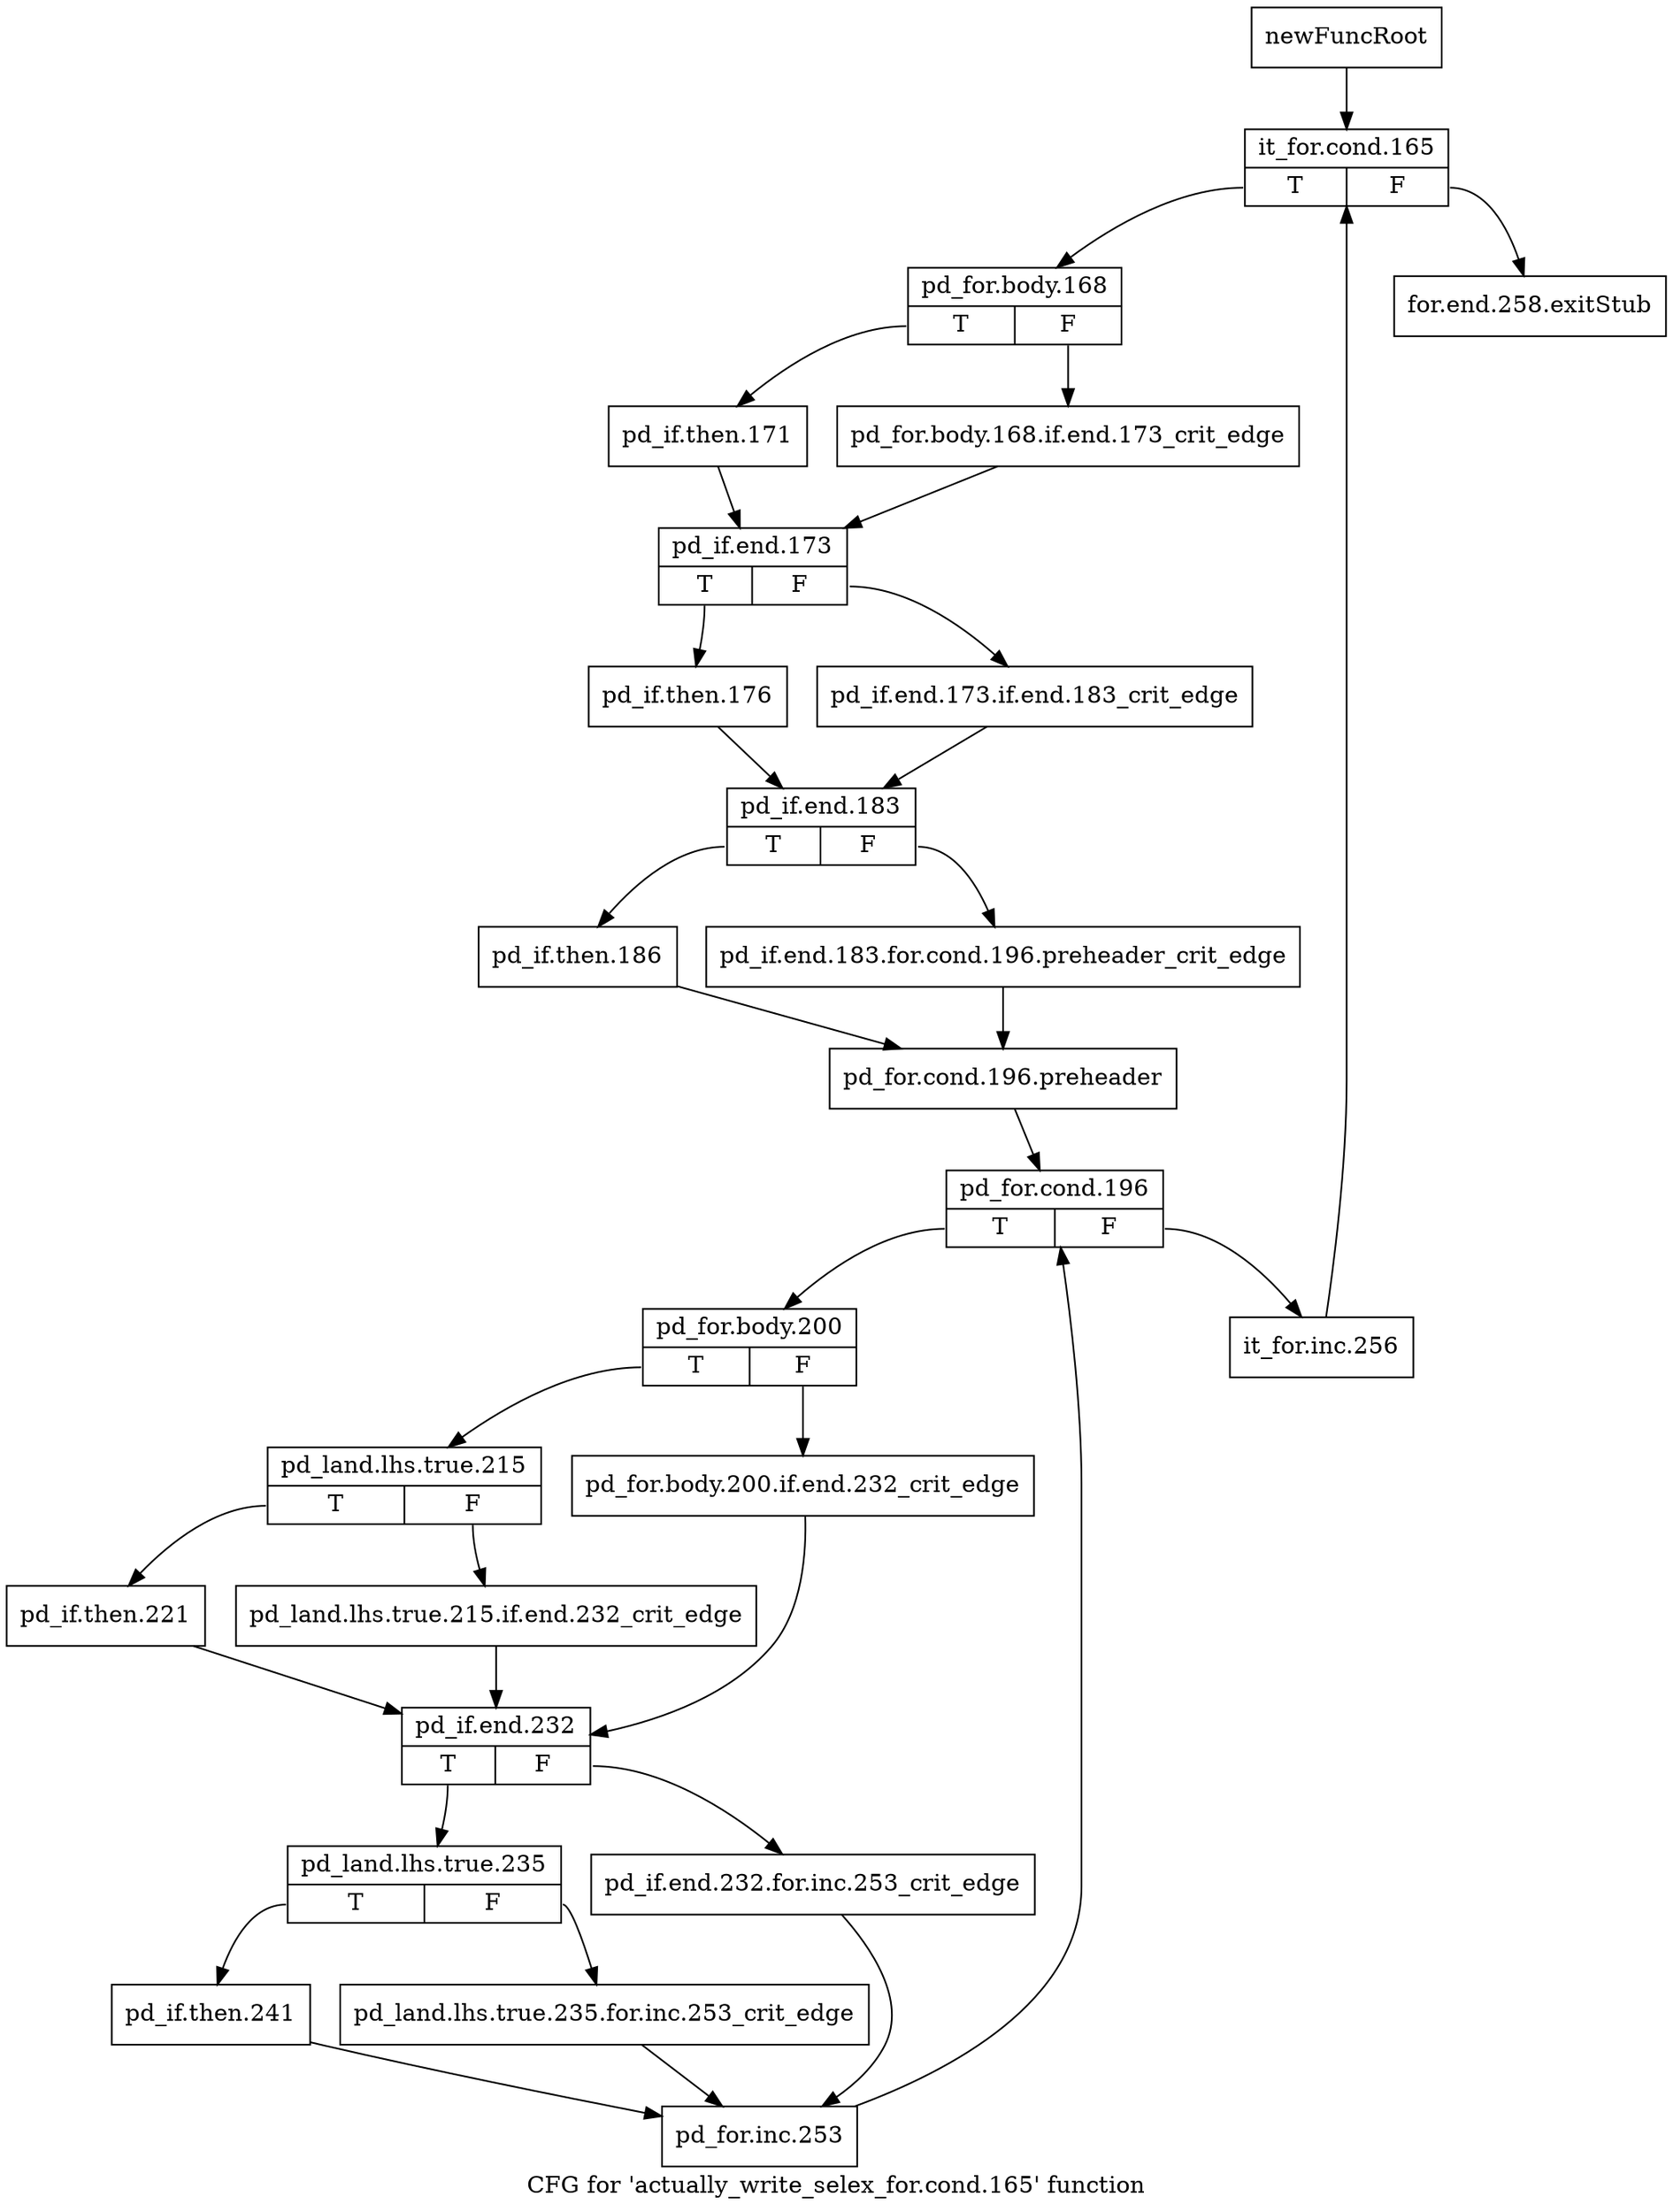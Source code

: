 digraph "CFG for 'actually_write_selex_for.cond.165' function" {
	label="CFG for 'actually_write_selex_for.cond.165' function";

	Node0x33f1630 [shape=record,label="{newFuncRoot}"];
	Node0x33f1630 -> Node0x33f16d0;
	Node0x33f1680 [shape=record,label="{for.end.258.exitStub}"];
	Node0x33f16d0 [shape=record,label="{it_for.cond.165|{<s0>T|<s1>F}}"];
	Node0x33f16d0:s0 -> Node0x33f1720;
	Node0x33f16d0:s1 -> Node0x33f1680;
	Node0x33f1720 [shape=record,label="{pd_for.body.168|{<s0>T|<s1>F}}"];
	Node0x33f1720:s0 -> Node0x33f17c0;
	Node0x33f1720:s1 -> Node0x33f1770;
	Node0x33f1770 [shape=record,label="{pd_for.body.168.if.end.173_crit_edge}"];
	Node0x33f1770 -> Node0x33f1810;
	Node0x33f17c0 [shape=record,label="{pd_if.then.171}"];
	Node0x33f17c0 -> Node0x33f1810;
	Node0x33f1810 [shape=record,label="{pd_if.end.173|{<s0>T|<s1>F}}"];
	Node0x33f1810:s0 -> Node0x33f18b0;
	Node0x33f1810:s1 -> Node0x33f1860;
	Node0x33f1860 [shape=record,label="{pd_if.end.173.if.end.183_crit_edge}"];
	Node0x33f1860 -> Node0x33f1900;
	Node0x33f18b0 [shape=record,label="{pd_if.then.176}"];
	Node0x33f18b0 -> Node0x33f1900;
	Node0x33f1900 [shape=record,label="{pd_if.end.183|{<s0>T|<s1>F}}"];
	Node0x33f1900:s0 -> Node0x33f19a0;
	Node0x33f1900:s1 -> Node0x33f1950;
	Node0x33f1950 [shape=record,label="{pd_if.end.183.for.cond.196.preheader_crit_edge}"];
	Node0x33f1950 -> Node0x33f19f0;
	Node0x33f19a0 [shape=record,label="{pd_if.then.186}"];
	Node0x33f19a0 -> Node0x33f19f0;
	Node0x33f19f0 [shape=record,label="{pd_for.cond.196.preheader}"];
	Node0x33f19f0 -> Node0x33f1a40;
	Node0x33f1a40 [shape=record,label="{pd_for.cond.196|{<s0>T|<s1>F}}"];
	Node0x33f1a40:s0 -> Node0x33f1ae0;
	Node0x33f1a40:s1 -> Node0x33f1a90;
	Node0x33f1a90 [shape=record,label="{it_for.inc.256}"];
	Node0x33f1a90 -> Node0x33f16d0;
	Node0x33f1ae0 [shape=record,label="{pd_for.body.200|{<s0>T|<s1>F}}"];
	Node0x33f1ae0:s0 -> Node0x33f1b80;
	Node0x33f1ae0:s1 -> Node0x33f1b30;
	Node0x33f1b30 [shape=record,label="{pd_for.body.200.if.end.232_crit_edge}"];
	Node0x33f1b30 -> Node0x33f1c70;
	Node0x33f1b80 [shape=record,label="{pd_land.lhs.true.215|{<s0>T|<s1>F}}"];
	Node0x33f1b80:s0 -> Node0x33f1c20;
	Node0x33f1b80:s1 -> Node0x33f1bd0;
	Node0x33f1bd0 [shape=record,label="{pd_land.lhs.true.215.if.end.232_crit_edge}"];
	Node0x33f1bd0 -> Node0x33f1c70;
	Node0x33f1c20 [shape=record,label="{pd_if.then.221}"];
	Node0x33f1c20 -> Node0x33f1c70;
	Node0x33f1c70 [shape=record,label="{pd_if.end.232|{<s0>T|<s1>F}}"];
	Node0x33f1c70:s0 -> Node0x33f1d10;
	Node0x33f1c70:s1 -> Node0x33f1cc0;
	Node0x33f1cc0 [shape=record,label="{pd_if.end.232.for.inc.253_crit_edge}"];
	Node0x33f1cc0 -> Node0x33f1e00;
	Node0x33f1d10 [shape=record,label="{pd_land.lhs.true.235|{<s0>T|<s1>F}}"];
	Node0x33f1d10:s0 -> Node0x33f1db0;
	Node0x33f1d10:s1 -> Node0x33f1d60;
	Node0x33f1d60 [shape=record,label="{pd_land.lhs.true.235.for.inc.253_crit_edge}"];
	Node0x33f1d60 -> Node0x33f1e00;
	Node0x33f1db0 [shape=record,label="{pd_if.then.241}"];
	Node0x33f1db0 -> Node0x33f1e00;
	Node0x33f1e00 [shape=record,label="{pd_for.inc.253}"];
	Node0x33f1e00 -> Node0x33f1a40;
}

